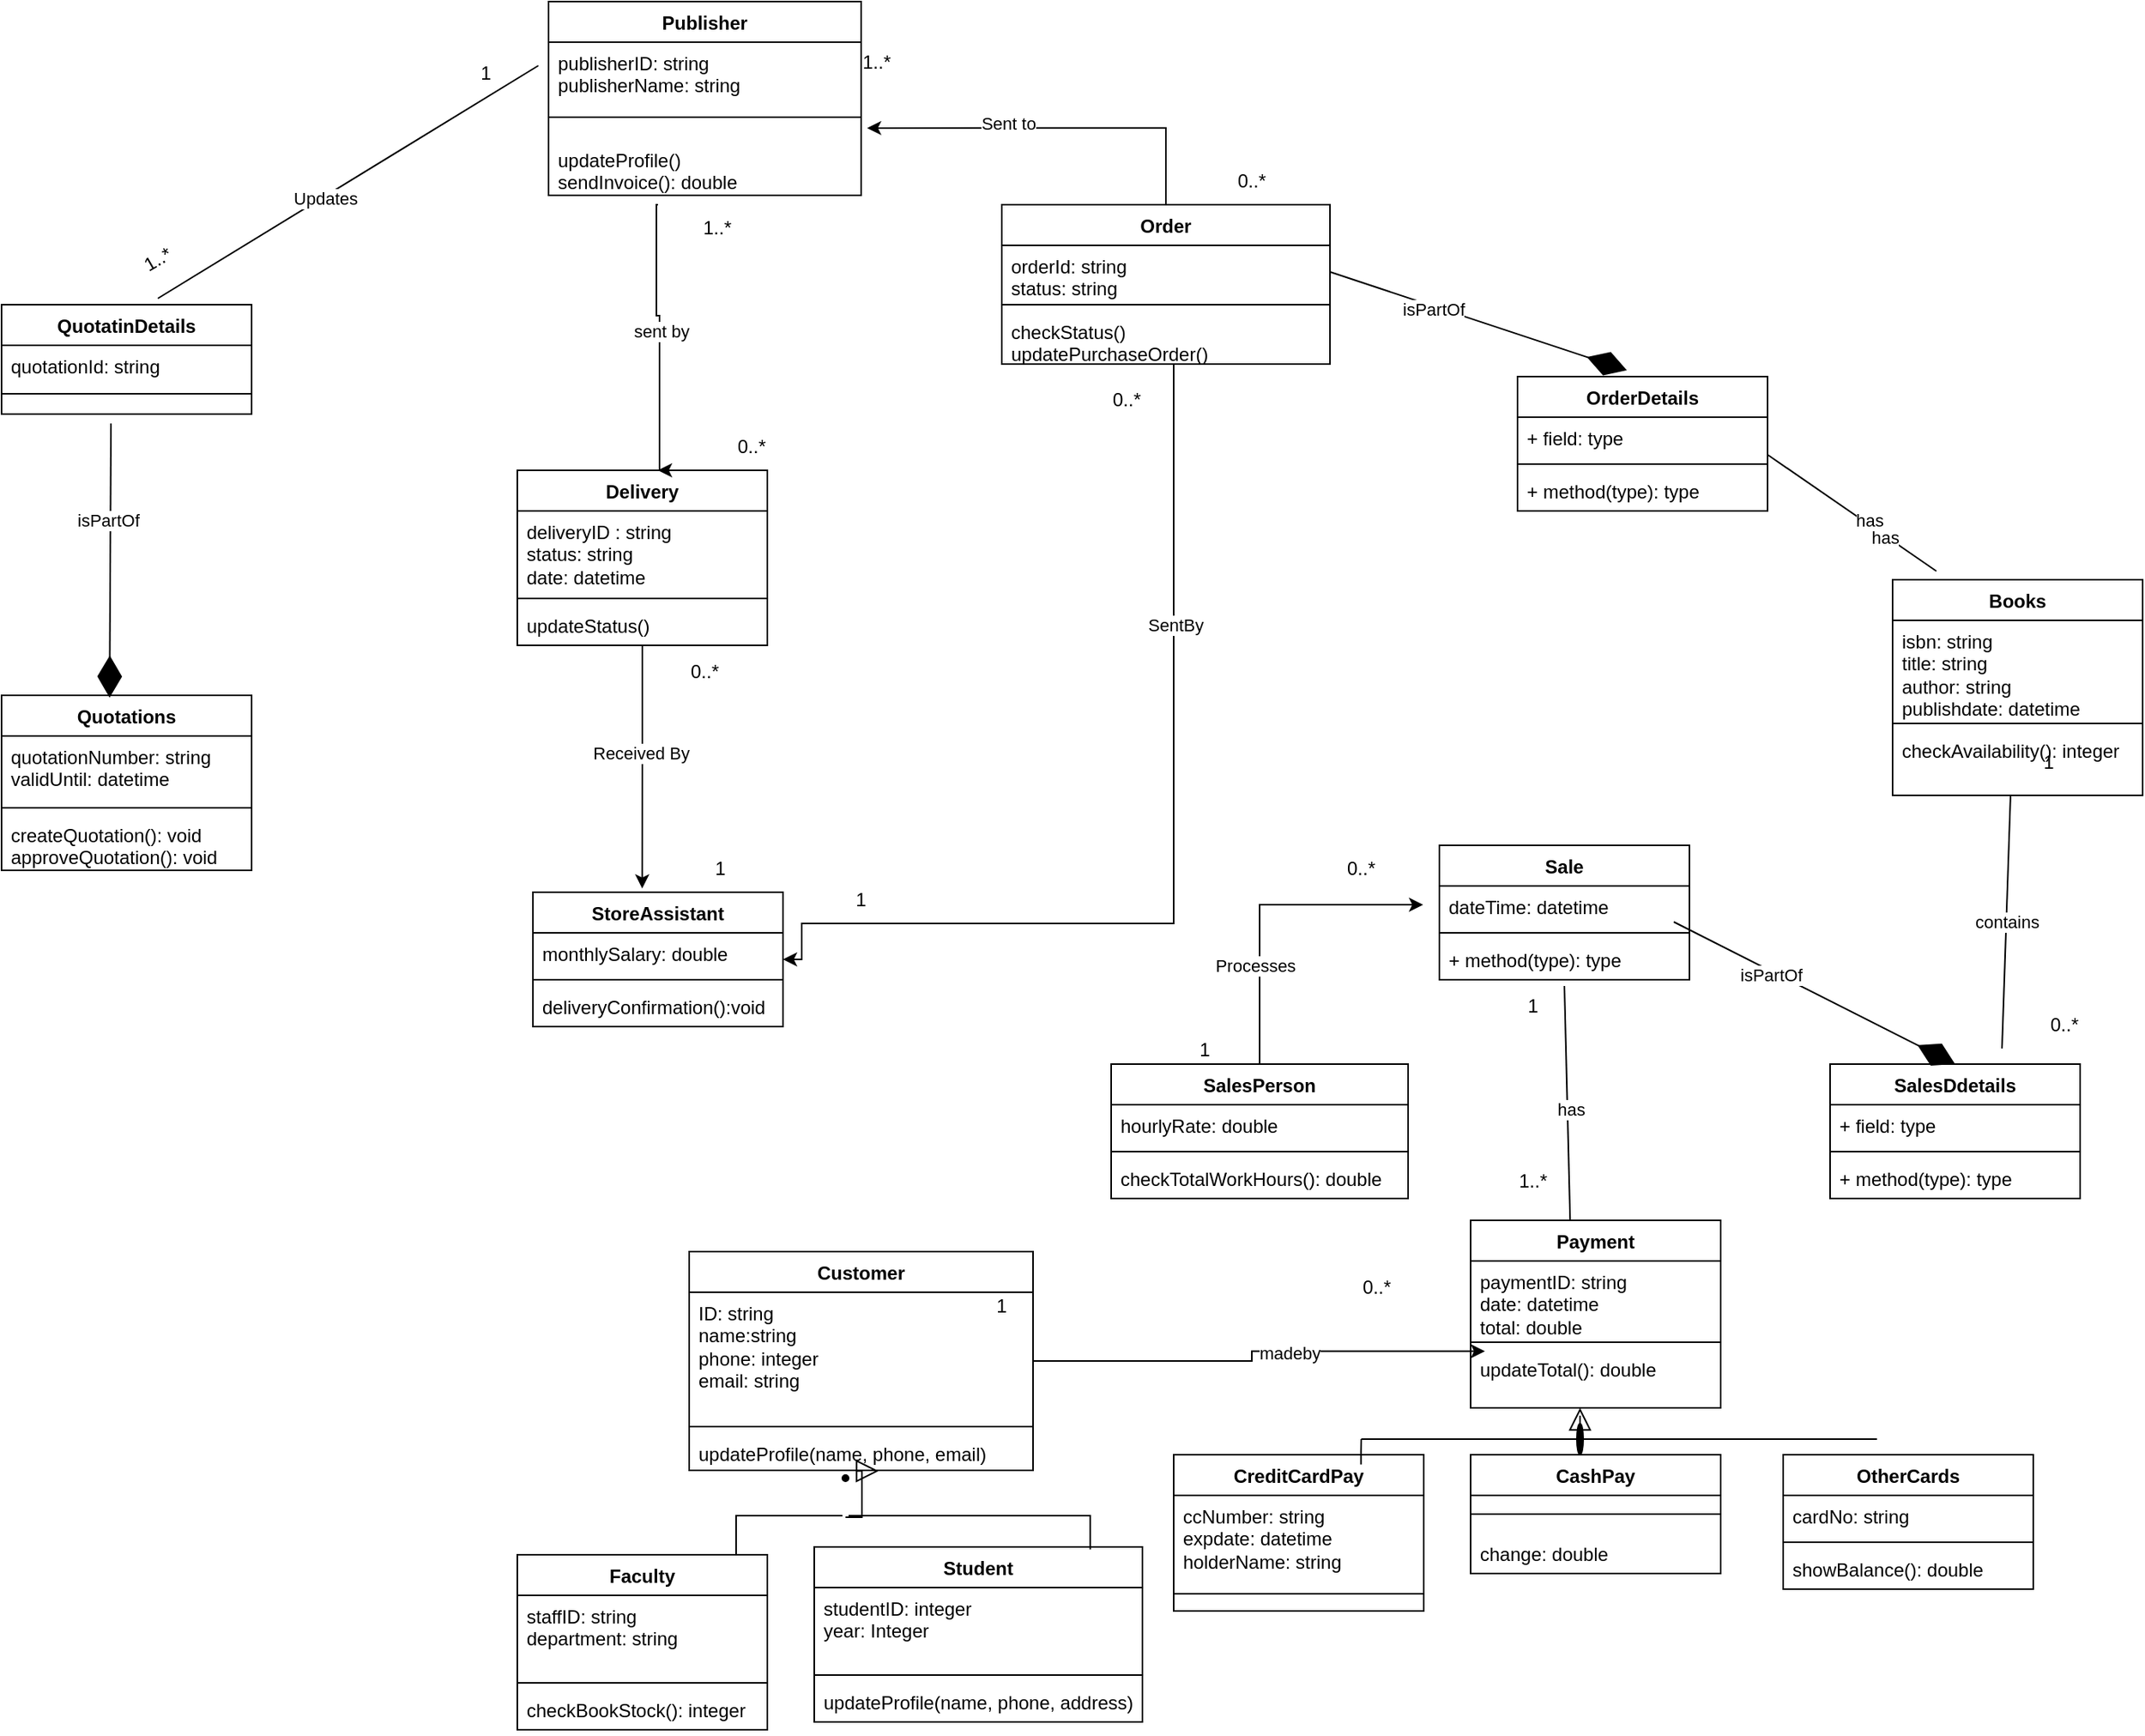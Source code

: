 <mxfile version="26.1.0">
  <diagram name="Page-1" id="bNL3mTlHI8kqXPMtdbiz">
    <mxGraphModel dx="2430" dy="1260" grid="1" gridSize="10" guides="1" tooltips="1" connect="1" arrows="1" fold="1" page="1" pageScale="1" pageWidth="850" pageHeight="1100" math="0" shadow="0">
      <root>
        <mxCell id="0" />
        <mxCell id="1" parent="0" />
        <mxCell id="Qrw_0XB0o4EAsBMQY08m-1" value="Publisher" style="swimlane;fontStyle=1;align=center;verticalAlign=top;childLayout=stackLayout;horizontal=1;startSize=26;horizontalStack=0;resizeParent=1;resizeParentMax=0;resizeLast=0;collapsible=1;marginBottom=0;whiteSpace=wrap;html=1;" parent="1" vertex="1">
          <mxGeometry x="80" y="20" width="200" height="124" as="geometry" />
        </mxCell>
        <mxCell id="Qrw_0XB0o4EAsBMQY08m-2" value="publisherID: string&lt;div&gt;publisherName: string&lt;/div&gt;&lt;div&gt;&lt;br&gt;&lt;/div&gt;" style="text;strokeColor=none;fillColor=none;align=left;verticalAlign=top;spacingLeft=4;spacingRight=4;overflow=hidden;rotatable=0;points=[[0,0.5],[1,0.5]];portConstraint=eastwest;whiteSpace=wrap;html=1;" parent="Qrw_0XB0o4EAsBMQY08m-1" vertex="1">
          <mxGeometry y="26" width="200" height="34" as="geometry" />
        </mxCell>
        <mxCell id="Qrw_0XB0o4EAsBMQY08m-3" value="" style="line;strokeWidth=1;fillColor=none;align=left;verticalAlign=middle;spacingTop=-1;spacingLeft=3;spacingRight=3;rotatable=0;labelPosition=right;points=[];portConstraint=eastwest;strokeColor=inherit;" parent="Qrw_0XB0o4EAsBMQY08m-1" vertex="1">
          <mxGeometry y="60" width="200" height="28" as="geometry" />
        </mxCell>
        <mxCell id="Qrw_0XB0o4EAsBMQY08m-4" value="updateProfile()&lt;div&gt;sendInvoice(): double&lt;/div&gt;" style="text;strokeColor=none;fillColor=none;align=left;verticalAlign=top;spacingLeft=4;spacingRight=4;overflow=hidden;rotatable=0;points=[[0,0.5],[1,0.5]];portConstraint=eastwest;whiteSpace=wrap;html=1;" parent="Qrw_0XB0o4EAsBMQY08m-1" vertex="1">
          <mxGeometry y="88" width="200" height="36" as="geometry" />
        </mxCell>
        <mxCell id="Qrw_0XB0o4EAsBMQY08m-5" value="QuotatinDetails" style="swimlane;fontStyle=1;align=center;verticalAlign=top;childLayout=stackLayout;horizontal=1;startSize=26;horizontalStack=0;resizeParent=1;resizeParentMax=0;resizeLast=0;collapsible=1;marginBottom=0;whiteSpace=wrap;html=1;" parent="1" vertex="1">
          <mxGeometry x="-270" y="214" width="160" height="70" as="geometry" />
        </mxCell>
        <mxCell id="Qrw_0XB0o4EAsBMQY08m-6" value="&lt;div&gt;quotationId: string&lt;/div&gt;" style="text;strokeColor=none;fillColor=none;align=left;verticalAlign=top;spacingLeft=4;spacingRight=4;overflow=hidden;rotatable=0;points=[[0,0.5],[1,0.5]];portConstraint=eastwest;whiteSpace=wrap;html=1;" parent="Qrw_0XB0o4EAsBMQY08m-5" vertex="1">
          <mxGeometry y="26" width="160" height="18" as="geometry" />
        </mxCell>
        <mxCell id="Qrw_0XB0o4EAsBMQY08m-7" value="" style="line;strokeWidth=1;fillColor=none;align=left;verticalAlign=middle;spacingTop=-1;spacingLeft=3;spacingRight=3;rotatable=0;labelPosition=right;points=[];portConstraint=eastwest;strokeColor=inherit;" parent="Qrw_0XB0o4EAsBMQY08m-5" vertex="1">
          <mxGeometry y="44" width="160" height="26" as="geometry" />
        </mxCell>
        <mxCell id="Qrw_0XB0o4EAsBMQY08m-9" value="Quotations" style="swimlane;fontStyle=1;align=center;verticalAlign=top;childLayout=stackLayout;horizontal=1;startSize=26;horizontalStack=0;resizeParent=1;resizeParentMax=0;resizeLast=0;collapsible=1;marginBottom=0;whiteSpace=wrap;html=1;" parent="1" vertex="1">
          <mxGeometry x="-270" y="464" width="160" height="112" as="geometry" />
        </mxCell>
        <mxCell id="Qrw_0XB0o4EAsBMQY08m-10" value="quotationNumber: string&lt;div&gt;validUntil: datetime&lt;/div&gt;" style="text;strokeColor=none;fillColor=none;align=left;verticalAlign=top;spacingLeft=4;spacingRight=4;overflow=hidden;rotatable=0;points=[[0,0.5],[1,0.5]];portConstraint=eastwest;whiteSpace=wrap;html=1;" parent="Qrw_0XB0o4EAsBMQY08m-9" vertex="1">
          <mxGeometry y="26" width="160" height="42" as="geometry" />
        </mxCell>
        <mxCell id="Qrw_0XB0o4EAsBMQY08m-11" value="" style="line;strokeWidth=1;fillColor=none;align=left;verticalAlign=middle;spacingTop=-1;spacingLeft=3;spacingRight=3;rotatable=0;labelPosition=right;points=[];portConstraint=eastwest;strokeColor=inherit;" parent="Qrw_0XB0o4EAsBMQY08m-9" vertex="1">
          <mxGeometry y="68" width="160" height="8" as="geometry" />
        </mxCell>
        <mxCell id="Qrw_0XB0o4EAsBMQY08m-12" value="createQuotation(): void&lt;div&gt;approveQuotation(): void&lt;/div&gt;" style="text;strokeColor=none;fillColor=none;align=left;verticalAlign=top;spacingLeft=4;spacingRight=4;overflow=hidden;rotatable=0;points=[[0,0.5],[1,0.5]];portConstraint=eastwest;whiteSpace=wrap;html=1;" parent="Qrw_0XB0o4EAsBMQY08m-9" vertex="1">
          <mxGeometry y="76" width="160" height="36" as="geometry" />
        </mxCell>
        <mxCell id="Qrw_0XB0o4EAsBMQY08m-13" value="Delivery" style="swimlane;fontStyle=1;align=center;verticalAlign=top;childLayout=stackLayout;horizontal=1;startSize=26;horizontalStack=0;resizeParent=1;resizeParentMax=0;resizeLast=0;collapsible=1;marginBottom=0;whiteSpace=wrap;html=1;" parent="1" vertex="1">
          <mxGeometry x="60" y="320" width="160" height="112" as="geometry" />
        </mxCell>
        <mxCell id="Qrw_0XB0o4EAsBMQY08m-14" value="deliveryID : string&lt;div&gt;status: string&lt;/div&gt;&lt;div&gt;date: datetime&lt;/div&gt;" style="text;strokeColor=none;fillColor=none;align=left;verticalAlign=top;spacingLeft=4;spacingRight=4;overflow=hidden;rotatable=0;points=[[0,0.5],[1,0.5]];portConstraint=eastwest;whiteSpace=wrap;html=1;" parent="Qrw_0XB0o4EAsBMQY08m-13" vertex="1">
          <mxGeometry y="26" width="160" height="52" as="geometry" />
        </mxCell>
        <mxCell id="Qrw_0XB0o4EAsBMQY08m-15" value="" style="line;strokeWidth=1;fillColor=none;align=left;verticalAlign=middle;spacingTop=-1;spacingLeft=3;spacingRight=3;rotatable=0;labelPosition=right;points=[];portConstraint=eastwest;strokeColor=inherit;" parent="Qrw_0XB0o4EAsBMQY08m-13" vertex="1">
          <mxGeometry y="78" width="160" height="8" as="geometry" />
        </mxCell>
        <mxCell id="Qrw_0XB0o4EAsBMQY08m-16" value="updateStatus()" style="text;strokeColor=none;fillColor=none;align=left;verticalAlign=top;spacingLeft=4;spacingRight=4;overflow=hidden;rotatable=0;points=[[0,0.5],[1,0.5]];portConstraint=eastwest;whiteSpace=wrap;html=1;" parent="Qrw_0XB0o4EAsBMQY08m-13" vertex="1">
          <mxGeometry y="86" width="160" height="26" as="geometry" />
        </mxCell>
        <mxCell id="Qrw_0XB0o4EAsBMQY08m-71" style="edgeStyle=orthogonalEdgeStyle;rounded=0;orthogonalLoop=1;jettySize=auto;html=1;" parent="1" source="Qrw_0XB0o4EAsBMQY08m-17" target="Qrw_0XB0o4EAsBMQY08m-63" edge="1">
          <mxGeometry relative="1" as="geometry">
            <mxPoint x="480" y="730" as="targetPoint" />
            <Array as="points">
              <mxPoint x="480" y="610" />
              <mxPoint x="242" y="610" />
              <mxPoint x="242" y="633" />
            </Array>
          </mxGeometry>
        </mxCell>
        <mxCell id="Qrw_0XB0o4EAsBMQY08m-73" value="SentBy" style="edgeLabel;html=1;align=center;verticalAlign=middle;resizable=0;points=[];" parent="Qrw_0XB0o4EAsBMQY08m-71" vertex="1" connectable="0">
          <mxGeometry x="-0.47" y="1" relative="1" as="geometry">
            <mxPoint as="offset" />
          </mxGeometry>
        </mxCell>
        <mxCell id="Qrw_0XB0o4EAsBMQY08m-17" value="Order" style="swimlane;fontStyle=1;align=center;verticalAlign=top;childLayout=stackLayout;horizontal=1;startSize=26;horizontalStack=0;resizeParent=1;resizeParentMax=0;resizeLast=0;collapsible=1;marginBottom=0;whiteSpace=wrap;html=1;" parent="1" vertex="1">
          <mxGeometry x="370" y="150" width="210" height="102" as="geometry" />
        </mxCell>
        <mxCell id="Qrw_0XB0o4EAsBMQY08m-18" value="orderId: string&lt;div&gt;status: string&lt;/div&gt;" style="text;strokeColor=none;fillColor=none;align=left;verticalAlign=top;spacingLeft=4;spacingRight=4;overflow=hidden;rotatable=0;points=[[0,0.5],[1,0.5]];portConstraint=eastwest;whiteSpace=wrap;html=1;" parent="Qrw_0XB0o4EAsBMQY08m-17" vertex="1">
          <mxGeometry y="26" width="210" height="34" as="geometry" />
        </mxCell>
        <mxCell id="Qrw_0XB0o4EAsBMQY08m-19" value="" style="line;strokeWidth=1;fillColor=none;align=left;verticalAlign=middle;spacingTop=-1;spacingLeft=3;spacingRight=3;rotatable=0;labelPosition=right;points=[];portConstraint=eastwest;strokeColor=inherit;" parent="Qrw_0XB0o4EAsBMQY08m-17" vertex="1">
          <mxGeometry y="60" width="210" height="8" as="geometry" />
        </mxCell>
        <mxCell id="Qrw_0XB0o4EAsBMQY08m-20" value="checkStatus()&lt;div&gt;updatePurchaseOrder()&lt;/div&gt;" style="text;strokeColor=none;fillColor=none;align=left;verticalAlign=top;spacingLeft=4;spacingRight=4;overflow=hidden;rotatable=0;points=[[0,0.5],[1,0.5]];portConstraint=eastwest;whiteSpace=wrap;html=1;" parent="Qrw_0XB0o4EAsBMQY08m-17" vertex="1">
          <mxGeometry y="68" width="210" height="34" as="geometry" />
        </mxCell>
        <mxCell id="Qrw_0XB0o4EAsBMQY08m-25" value="OrderDetails" style="swimlane;fontStyle=1;align=center;verticalAlign=top;childLayout=stackLayout;horizontal=1;startSize=26;horizontalStack=0;resizeParent=1;resizeParentMax=0;resizeLast=0;collapsible=1;marginBottom=0;whiteSpace=wrap;html=1;" parent="1" vertex="1">
          <mxGeometry x="700" y="260" width="160" height="86" as="geometry" />
        </mxCell>
        <mxCell id="Qrw_0XB0o4EAsBMQY08m-26" value="+ field: type" style="text;strokeColor=none;fillColor=none;align=left;verticalAlign=top;spacingLeft=4;spacingRight=4;overflow=hidden;rotatable=0;points=[[0,0.5],[1,0.5]];portConstraint=eastwest;whiteSpace=wrap;html=1;" parent="Qrw_0XB0o4EAsBMQY08m-25" vertex="1">
          <mxGeometry y="26" width="160" height="26" as="geometry" />
        </mxCell>
        <mxCell id="Qrw_0XB0o4EAsBMQY08m-27" value="" style="line;strokeWidth=1;fillColor=none;align=left;verticalAlign=middle;spacingTop=-1;spacingLeft=3;spacingRight=3;rotatable=0;labelPosition=right;points=[];portConstraint=eastwest;strokeColor=inherit;" parent="Qrw_0XB0o4EAsBMQY08m-25" vertex="1">
          <mxGeometry y="52" width="160" height="8" as="geometry" />
        </mxCell>
        <mxCell id="Qrw_0XB0o4EAsBMQY08m-28" value="+ method(type): type" style="text;strokeColor=none;fillColor=none;align=left;verticalAlign=top;spacingLeft=4;spacingRight=4;overflow=hidden;rotatable=0;points=[[0,0.5],[1,0.5]];portConstraint=eastwest;whiteSpace=wrap;html=1;" parent="Qrw_0XB0o4EAsBMQY08m-25" vertex="1">
          <mxGeometry y="60" width="160" height="26" as="geometry" />
        </mxCell>
        <mxCell id="Qrw_0XB0o4EAsBMQY08m-31" value="1..*" style="text;html=1;align=center;verticalAlign=middle;whiteSpace=wrap;rounded=0;rotation=-30;" parent="1" vertex="1">
          <mxGeometry x="-200" y="170" width="60" height="30" as="geometry" />
        </mxCell>
        <mxCell id="Qrw_0XB0o4EAsBMQY08m-37" value="" style="endArrow=none;html=1;rounded=0;entryX=1;entryY=1;entryDx=0;entryDy=0;" parent="1" edge="1">
          <mxGeometry width="50" height="50" relative="1" as="geometry">
            <mxPoint x="-170" y="210" as="sourcePoint" />
            <mxPoint x="73.481" y="60.99" as="targetPoint" />
          </mxGeometry>
        </mxCell>
        <mxCell id="Qrw_0XB0o4EAsBMQY08m-38" value="Updates" style="edgeLabel;html=1;align=center;verticalAlign=middle;resizable=0;points=[];" parent="Qrw_0XB0o4EAsBMQY08m-37" vertex="1" connectable="0">
          <mxGeometry x="-0.134" y="-2" relative="1" as="geometry">
            <mxPoint y="-1" as="offset" />
          </mxGeometry>
        </mxCell>
        <mxCell id="Qrw_0XB0o4EAsBMQY08m-42" value="1" style="text;html=1;align=center;verticalAlign=middle;whiteSpace=wrap;rounded=0;" parent="1" vertex="1">
          <mxGeometry x="10" y="51" width="60" height="30" as="geometry" />
        </mxCell>
        <mxCell id="Qrw_0XB0o4EAsBMQY08m-43" value="" style="endArrow=diamondThin;endFill=1;endSize=24;html=1;rounded=0;entryX=0.432;entryY=0.013;entryDx=0;entryDy=0;entryPerimeter=0;" parent="1" target="Qrw_0XB0o4EAsBMQY08m-9" edge="1">
          <mxGeometry width="160" relative="1" as="geometry">
            <mxPoint x="-200" y="290" as="sourcePoint" />
            <mxPoint x="-40" y="290" as="targetPoint" />
          </mxGeometry>
        </mxCell>
        <mxCell id="Qrw_0XB0o4EAsBMQY08m-44" value="isPartOf" style="edgeLabel;html=1;align=center;verticalAlign=middle;resizable=0;points=[];" parent="Qrw_0XB0o4EAsBMQY08m-43" vertex="1" connectable="0">
          <mxGeometry x="-0.3" y="-2" relative="1" as="geometry">
            <mxPoint as="offset" />
          </mxGeometry>
        </mxCell>
        <mxCell id="Qrw_0XB0o4EAsBMQY08m-49" style="edgeStyle=orthogonalEdgeStyle;rounded=0;orthogonalLoop=1;jettySize=auto;html=1;entryX=1.019;entryY=-0.196;entryDx=0;entryDy=0;entryPerimeter=0;" parent="1" source="Qrw_0XB0o4EAsBMQY08m-17" target="Qrw_0XB0o4EAsBMQY08m-4" edge="1">
          <mxGeometry relative="1" as="geometry" />
        </mxCell>
        <mxCell id="Qrw_0XB0o4EAsBMQY08m-50" value="Sent to" style="edgeLabel;html=1;align=center;verticalAlign=middle;resizable=0;points=[];" parent="Qrw_0XB0o4EAsBMQY08m-49" vertex="1" connectable="0">
          <mxGeometry x="0.252" y="-3" relative="1" as="geometry">
            <mxPoint as="offset" />
          </mxGeometry>
        </mxCell>
        <mxCell id="Qrw_0XB0o4EAsBMQY08m-51" value="1..*" style="text;html=1;align=center;verticalAlign=middle;whiteSpace=wrap;rounded=0;" parent="1" vertex="1">
          <mxGeometry x="260" y="44" width="60" height="30" as="geometry" />
        </mxCell>
        <mxCell id="Qrw_0XB0o4EAsBMQY08m-55" value="0..*" style="text;html=1;align=center;verticalAlign=middle;whiteSpace=wrap;rounded=0;" parent="1" vertex="1">
          <mxGeometry x="500" y="120" width="60" height="30" as="geometry" />
        </mxCell>
        <mxCell id="Qrw_0XB0o4EAsBMQY08m-56" style="edgeStyle=orthogonalEdgeStyle;rounded=0;orthogonalLoop=1;jettySize=auto;html=1;entryX=0.631;entryY=-0.003;entryDx=0;entryDy=0;entryPerimeter=0;" parent="1" edge="1">
          <mxGeometry relative="1" as="geometry">
            <mxPoint x="150" y="150" as="sourcePoint" />
            <mxPoint x="150.0" y="320.002" as="targetPoint" />
            <Array as="points">
              <mxPoint x="149" y="150" />
              <mxPoint x="149" y="221" />
              <mxPoint x="151" y="221" />
              <mxPoint x="151" y="320" />
            </Array>
          </mxGeometry>
        </mxCell>
        <mxCell id="Qrw_0XB0o4EAsBMQY08m-57" value="sent by" style="edgeLabel;html=1;align=center;verticalAlign=middle;resizable=0;points=[];" parent="Qrw_0XB0o4EAsBMQY08m-56" vertex="1" connectable="0">
          <mxGeometry x="-0.044" y="1" relative="1" as="geometry">
            <mxPoint y="1" as="offset" />
          </mxGeometry>
        </mxCell>
        <mxCell id="Qrw_0XB0o4EAsBMQY08m-61" value="0..*" style="text;html=1;align=center;verticalAlign=middle;whiteSpace=wrap;rounded=0;" parent="1" vertex="1">
          <mxGeometry x="180" y="290" width="60" height="30" as="geometry" />
        </mxCell>
        <mxCell id="Qrw_0XB0o4EAsBMQY08m-62" value="1..*" style="text;html=1;align=center;verticalAlign=middle;whiteSpace=wrap;rounded=0;" parent="1" vertex="1">
          <mxGeometry x="158" y="150" width="60" height="30" as="geometry" />
        </mxCell>
        <mxCell id="Qrw_0XB0o4EAsBMQY08m-63" value="StoreAssistant" style="swimlane;fontStyle=1;align=center;verticalAlign=top;childLayout=stackLayout;horizontal=1;startSize=26;horizontalStack=0;resizeParent=1;resizeParentMax=0;resizeLast=0;collapsible=1;marginBottom=0;whiteSpace=wrap;html=1;" parent="1" vertex="1">
          <mxGeometry x="70" y="590" width="160" height="86" as="geometry" />
        </mxCell>
        <mxCell id="Qrw_0XB0o4EAsBMQY08m-64" value="monthlySalary: double" style="text;strokeColor=none;fillColor=none;align=left;verticalAlign=top;spacingLeft=4;spacingRight=4;overflow=hidden;rotatable=0;points=[[0,0.5],[1,0.5]];portConstraint=eastwest;whiteSpace=wrap;html=1;" parent="Qrw_0XB0o4EAsBMQY08m-63" vertex="1">
          <mxGeometry y="26" width="160" height="26" as="geometry" />
        </mxCell>
        <mxCell id="Qrw_0XB0o4EAsBMQY08m-65" value="" style="line;strokeWidth=1;fillColor=none;align=left;verticalAlign=middle;spacingTop=-1;spacingLeft=3;spacingRight=3;rotatable=0;labelPosition=right;points=[];portConstraint=eastwest;strokeColor=inherit;" parent="Qrw_0XB0o4EAsBMQY08m-63" vertex="1">
          <mxGeometry y="52" width="160" height="8" as="geometry" />
        </mxCell>
        <mxCell id="Qrw_0XB0o4EAsBMQY08m-66" value="deliveryConfirmation():void" style="text;strokeColor=none;fillColor=none;align=left;verticalAlign=top;spacingLeft=4;spacingRight=4;overflow=hidden;rotatable=0;points=[[0,0.5],[1,0.5]];portConstraint=eastwest;whiteSpace=wrap;html=1;" parent="Qrw_0XB0o4EAsBMQY08m-63" vertex="1">
          <mxGeometry y="60" width="160" height="26" as="geometry" />
        </mxCell>
        <mxCell id="Qrw_0XB0o4EAsBMQY08m-67" style="edgeStyle=orthogonalEdgeStyle;rounded=0;orthogonalLoop=1;jettySize=auto;html=1;entryX=0.437;entryY=-0.028;entryDx=0;entryDy=0;entryPerimeter=0;" parent="1" source="Qrw_0XB0o4EAsBMQY08m-13" target="Qrw_0XB0o4EAsBMQY08m-63" edge="1">
          <mxGeometry relative="1" as="geometry" />
        </mxCell>
        <mxCell id="Qrw_0XB0o4EAsBMQY08m-68" value="Received By" style="edgeLabel;html=1;align=center;verticalAlign=middle;resizable=0;points=[];" parent="Qrw_0XB0o4EAsBMQY08m-67" vertex="1" connectable="0">
          <mxGeometry x="-0.13" y="-1" relative="1" as="geometry">
            <mxPoint y="1" as="offset" />
          </mxGeometry>
        </mxCell>
        <mxCell id="Qrw_0XB0o4EAsBMQY08m-69" value="1" style="text;html=1;align=center;verticalAlign=middle;whiteSpace=wrap;rounded=0;" parent="1" vertex="1">
          <mxGeometry x="160" y="560" width="60" height="30" as="geometry" />
        </mxCell>
        <mxCell id="Qrw_0XB0o4EAsBMQY08m-70" value="0..*" style="text;html=1;align=center;verticalAlign=middle;whiteSpace=wrap;rounded=0;" parent="1" vertex="1">
          <mxGeometry x="150" y="434" width="60" height="30" as="geometry" />
        </mxCell>
        <mxCell id="Qrw_0XB0o4EAsBMQY08m-74" value="1" style="text;html=1;align=center;verticalAlign=middle;whiteSpace=wrap;rounded=0;" parent="1" vertex="1">
          <mxGeometry x="250" y="580" width="60" height="30" as="geometry" />
        </mxCell>
        <mxCell id="Qrw_0XB0o4EAsBMQY08m-75" value="0..*" style="text;html=1;align=center;verticalAlign=middle;whiteSpace=wrap;rounded=0;" parent="1" vertex="1">
          <mxGeometry x="420" y="260" width="60" height="30" as="geometry" />
        </mxCell>
        <mxCell id="Qrw_0XB0o4EAsBMQY08m-77" value="" style="endArrow=diamondThin;endFill=1;endSize=24;html=1;rounded=0;entryX=0.432;entryY=0.013;entryDx=0;entryDy=0;entryPerimeter=0;exitX=1;exitY=0.5;exitDx=0;exitDy=0;" parent="1" source="Qrw_0XB0o4EAsBMQY08m-18" edge="1">
          <mxGeometry width="160" relative="1" as="geometry">
            <mxPoint x="771" y="81" as="sourcePoint" />
            <mxPoint x="770" y="256" as="targetPoint" />
          </mxGeometry>
        </mxCell>
        <mxCell id="Qrw_0XB0o4EAsBMQY08m-78" value="isPartOf" style="edgeLabel;html=1;align=center;verticalAlign=middle;resizable=0;points=[];" parent="Qrw_0XB0o4EAsBMQY08m-77" vertex="1" connectable="0">
          <mxGeometry x="-0.3" y="-2" relative="1" as="geometry">
            <mxPoint as="offset" />
          </mxGeometry>
        </mxCell>
        <mxCell id="Qrw_0XB0o4EAsBMQY08m-79" value="SalesPerson" style="swimlane;fontStyle=1;align=center;verticalAlign=top;childLayout=stackLayout;horizontal=1;startSize=26;horizontalStack=0;resizeParent=1;resizeParentMax=0;resizeLast=0;collapsible=1;marginBottom=0;whiteSpace=wrap;html=1;" parent="1" vertex="1">
          <mxGeometry x="440" y="700" width="190" height="86" as="geometry" />
        </mxCell>
        <mxCell id="Qrw_0XB0o4EAsBMQY08m-80" value="hourlyRate: double" style="text;strokeColor=none;fillColor=none;align=left;verticalAlign=top;spacingLeft=4;spacingRight=4;overflow=hidden;rotatable=0;points=[[0,0.5],[1,0.5]];portConstraint=eastwest;whiteSpace=wrap;html=1;" parent="Qrw_0XB0o4EAsBMQY08m-79" vertex="1">
          <mxGeometry y="26" width="190" height="26" as="geometry" />
        </mxCell>
        <mxCell id="Qrw_0XB0o4EAsBMQY08m-81" value="" style="line;strokeWidth=1;fillColor=none;align=left;verticalAlign=middle;spacingTop=-1;spacingLeft=3;spacingRight=3;rotatable=0;labelPosition=right;points=[];portConstraint=eastwest;strokeColor=inherit;" parent="Qrw_0XB0o4EAsBMQY08m-79" vertex="1">
          <mxGeometry y="52" width="190" height="8" as="geometry" />
        </mxCell>
        <mxCell id="Qrw_0XB0o4EAsBMQY08m-82" value="checkTotalWorkHours(): double" style="text;strokeColor=none;fillColor=none;align=left;verticalAlign=top;spacingLeft=4;spacingRight=4;overflow=hidden;rotatable=0;points=[[0,0.5],[1,0.5]];portConstraint=eastwest;whiteSpace=wrap;html=1;" parent="Qrw_0XB0o4EAsBMQY08m-79" vertex="1">
          <mxGeometry y="60" width="190" height="26" as="geometry" />
        </mxCell>
        <mxCell id="Qrw_0XB0o4EAsBMQY08m-83" value="Sale" style="swimlane;fontStyle=1;align=center;verticalAlign=top;childLayout=stackLayout;horizontal=1;startSize=26;horizontalStack=0;resizeParent=1;resizeParentMax=0;resizeLast=0;collapsible=1;marginBottom=0;whiteSpace=wrap;html=1;" parent="1" vertex="1">
          <mxGeometry x="650" y="560" width="160" height="86" as="geometry" />
        </mxCell>
        <mxCell id="Qrw_0XB0o4EAsBMQY08m-84" value="dateTime: datetime" style="text;strokeColor=none;fillColor=none;align=left;verticalAlign=top;spacingLeft=4;spacingRight=4;overflow=hidden;rotatable=0;points=[[0,0.5],[1,0.5]];portConstraint=eastwest;whiteSpace=wrap;html=1;" parent="Qrw_0XB0o4EAsBMQY08m-83" vertex="1">
          <mxGeometry y="26" width="160" height="26" as="geometry" />
        </mxCell>
        <mxCell id="Qrw_0XB0o4EAsBMQY08m-114" value="" style="endArrow=none;html=1;rounded=0;entryX=0.398;entryY=0.003;entryDx=0;entryDy=0;entryPerimeter=0;" parent="Qrw_0XB0o4EAsBMQY08m-83" target="Qrw_0XB0o4EAsBMQY08m-110" edge="1">
          <mxGeometry width="50" height="50" relative="1" as="geometry">
            <mxPoint x="80" y="90" as="sourcePoint" />
            <mxPoint x="130" y="40" as="targetPoint" />
          </mxGeometry>
        </mxCell>
        <mxCell id="Qrw_0XB0o4EAsBMQY08m-115" value="has" style="edgeLabel;html=1;align=center;verticalAlign=middle;resizable=0;points=[];" parent="Qrw_0XB0o4EAsBMQY08m-114" vertex="1" connectable="0">
          <mxGeometry x="0.049" y="2" relative="1" as="geometry">
            <mxPoint as="offset" />
          </mxGeometry>
        </mxCell>
        <mxCell id="Qrw_0XB0o4EAsBMQY08m-85" value="" style="line;strokeWidth=1;fillColor=none;align=left;verticalAlign=middle;spacingTop=-1;spacingLeft=3;spacingRight=3;rotatable=0;labelPosition=right;points=[];portConstraint=eastwest;strokeColor=inherit;" parent="Qrw_0XB0o4EAsBMQY08m-83" vertex="1">
          <mxGeometry y="52" width="160" height="8" as="geometry" />
        </mxCell>
        <mxCell id="Qrw_0XB0o4EAsBMQY08m-86" value="+ method(type): type" style="text;strokeColor=none;fillColor=none;align=left;verticalAlign=top;spacingLeft=4;spacingRight=4;overflow=hidden;rotatable=0;points=[[0,0.5],[1,0.5]];portConstraint=eastwest;whiteSpace=wrap;html=1;" parent="Qrw_0XB0o4EAsBMQY08m-83" vertex="1">
          <mxGeometry y="60" width="160" height="26" as="geometry" />
        </mxCell>
        <mxCell id="Qrw_0XB0o4EAsBMQY08m-87" style="edgeStyle=orthogonalEdgeStyle;rounded=0;orthogonalLoop=1;jettySize=auto;html=1;entryX=-0.065;entryY=0.463;entryDx=0;entryDy=0;entryPerimeter=0;" parent="1" source="Qrw_0XB0o4EAsBMQY08m-79" target="Qrw_0XB0o4EAsBMQY08m-84" edge="1">
          <mxGeometry relative="1" as="geometry" />
        </mxCell>
        <mxCell id="Qrw_0XB0o4EAsBMQY08m-88" value="Processes" style="edgeLabel;html=1;align=center;verticalAlign=middle;resizable=0;points=[];" parent="Qrw_0XB0o4EAsBMQY08m-87" vertex="1" connectable="0">
          <mxGeometry x="-0.384" y="3" relative="1" as="geometry">
            <mxPoint as="offset" />
          </mxGeometry>
        </mxCell>
        <mxCell id="Qrw_0XB0o4EAsBMQY08m-89" value="0..*" style="text;html=1;align=center;verticalAlign=middle;whiteSpace=wrap;rounded=0;" parent="1" vertex="1">
          <mxGeometry x="570" y="560" width="60" height="30" as="geometry" />
        </mxCell>
        <mxCell id="Qrw_0XB0o4EAsBMQY08m-90" value="1" style="text;html=1;align=center;verticalAlign=middle;whiteSpace=wrap;rounded=0;" parent="1" vertex="1">
          <mxGeometry x="470" y="676" width="60" height="30" as="geometry" />
        </mxCell>
        <mxCell id="Qrw_0XB0o4EAsBMQY08m-91" value="Books" style="swimlane;fontStyle=1;align=center;verticalAlign=top;childLayout=stackLayout;horizontal=1;startSize=26;horizontalStack=0;resizeParent=1;resizeParentMax=0;resizeLast=0;collapsible=1;marginBottom=0;whiteSpace=wrap;html=1;" parent="1" vertex="1">
          <mxGeometry x="940" y="390" width="160" height="138" as="geometry" />
        </mxCell>
        <mxCell id="Qrw_0XB0o4EAsBMQY08m-92" value="isbn: string&lt;div&gt;title: string&lt;/div&gt;&lt;div&gt;author: string&lt;/div&gt;&lt;div&gt;publishdate: datetime&lt;/div&gt;" style="text;strokeColor=none;fillColor=none;align=left;verticalAlign=top;spacingLeft=4;spacingRight=4;overflow=hidden;rotatable=0;points=[[0,0.5],[1,0.5]];portConstraint=eastwest;whiteSpace=wrap;html=1;" parent="Qrw_0XB0o4EAsBMQY08m-91" vertex="1">
          <mxGeometry y="26" width="160" height="62" as="geometry" />
        </mxCell>
        <mxCell id="Qrw_0XB0o4EAsBMQY08m-93" value="" style="line;strokeWidth=1;fillColor=none;align=left;verticalAlign=middle;spacingTop=-1;spacingLeft=3;spacingRight=3;rotatable=0;labelPosition=right;points=[];portConstraint=eastwest;strokeColor=inherit;" parent="Qrw_0XB0o4EAsBMQY08m-91" vertex="1">
          <mxGeometry y="88" width="160" height="8" as="geometry" />
        </mxCell>
        <mxCell id="Qrw_0XB0o4EAsBMQY08m-94" value="checkAvailability(): integer" style="text;strokeColor=none;fillColor=none;align=left;verticalAlign=top;spacingLeft=4;spacingRight=4;overflow=hidden;rotatable=0;points=[[0,0.5],[1,0.5]];portConstraint=eastwest;whiteSpace=wrap;html=1;" parent="Qrw_0XB0o4EAsBMQY08m-91" vertex="1">
          <mxGeometry y="96" width="160" height="42" as="geometry" />
        </mxCell>
        <mxCell id="Qrw_0XB0o4EAsBMQY08m-95" value="" style="endArrow=none;html=1;rounded=0;entryX=0.175;entryY=-0.04;entryDx=0;entryDy=0;entryPerimeter=0;" parent="1" target="Qrw_0XB0o4EAsBMQY08m-91" edge="1">
          <mxGeometry width="50" height="50" relative="1" as="geometry">
            <mxPoint x="860" y="310" as="sourcePoint" />
            <mxPoint x="910" y="260" as="targetPoint" />
          </mxGeometry>
        </mxCell>
        <mxCell id="Qrw_0XB0o4EAsBMQY08m-96" value="has" style="edgeLabel;html=1;align=center;verticalAlign=middle;resizable=0;points=[];" parent="Qrw_0XB0o4EAsBMQY08m-95" vertex="1" connectable="0">
          <mxGeometry x="0.17" y="2" relative="1" as="geometry">
            <mxPoint x="1" as="offset" />
          </mxGeometry>
        </mxCell>
        <mxCell id="Qrw_0XB0o4EAsBMQY08m-98" value="SalesDdetails" style="swimlane;fontStyle=1;align=center;verticalAlign=top;childLayout=stackLayout;horizontal=1;startSize=26;horizontalStack=0;resizeParent=1;resizeParentMax=0;resizeLast=0;collapsible=1;marginBottom=0;whiteSpace=wrap;html=1;" parent="1" vertex="1">
          <mxGeometry x="900" y="700" width="160" height="86" as="geometry" />
        </mxCell>
        <mxCell id="Qrw_0XB0o4EAsBMQY08m-99" value="+ field: type" style="text;strokeColor=none;fillColor=none;align=left;verticalAlign=top;spacingLeft=4;spacingRight=4;overflow=hidden;rotatable=0;points=[[0,0.5],[1,0.5]];portConstraint=eastwest;whiteSpace=wrap;html=1;" parent="Qrw_0XB0o4EAsBMQY08m-98" vertex="1">
          <mxGeometry y="26" width="160" height="26" as="geometry" />
        </mxCell>
        <mxCell id="Qrw_0XB0o4EAsBMQY08m-100" value="" style="line;strokeWidth=1;fillColor=none;align=left;verticalAlign=middle;spacingTop=-1;spacingLeft=3;spacingRight=3;rotatable=0;labelPosition=right;points=[];portConstraint=eastwest;strokeColor=inherit;" parent="Qrw_0XB0o4EAsBMQY08m-98" vertex="1">
          <mxGeometry y="52" width="160" height="8" as="geometry" />
        </mxCell>
        <mxCell id="Qrw_0XB0o4EAsBMQY08m-101" value="+ method(type): type" style="text;strokeColor=none;fillColor=none;align=left;verticalAlign=top;spacingLeft=4;spacingRight=4;overflow=hidden;rotatable=0;points=[[0,0.5],[1,0.5]];portConstraint=eastwest;whiteSpace=wrap;html=1;" parent="Qrw_0XB0o4EAsBMQY08m-98" vertex="1">
          <mxGeometry y="60" width="160" height="26" as="geometry" />
        </mxCell>
        <mxCell id="Qrw_0XB0o4EAsBMQY08m-102" value="" style="endArrow=diamondThin;endFill=1;endSize=24;html=1;rounded=0;entryX=0.5;entryY=0;entryDx=0;entryDy=0;exitX=1;exitY=0.5;exitDx=0;exitDy=0;" parent="1" target="Qrw_0XB0o4EAsBMQY08m-98" edge="1">
          <mxGeometry width="160" relative="1" as="geometry">
            <mxPoint x="800" y="609" as="sourcePoint" />
            <mxPoint x="1010" y="676" as="targetPoint" />
          </mxGeometry>
        </mxCell>
        <mxCell id="Qrw_0XB0o4EAsBMQY08m-103" value="isPartOf" style="edgeLabel;html=1;align=center;verticalAlign=middle;resizable=0;points=[];" parent="Qrw_0XB0o4EAsBMQY08m-102" vertex="1" connectable="0">
          <mxGeometry x="-0.3" y="-2" relative="1" as="geometry">
            <mxPoint as="offset" />
          </mxGeometry>
        </mxCell>
        <mxCell id="Qrw_0XB0o4EAsBMQY08m-104" value="has" style="edgeLabel;html=1;align=center;verticalAlign=middle;resizable=0;points=[];" parent="1" vertex="1" connectable="0">
          <mxGeometry x="934.702" y="362.706" as="geometry" />
        </mxCell>
        <mxCell id="Qrw_0XB0o4EAsBMQY08m-105" value="contains" style="endArrow=none;html=1;rounded=0;exitX=0.091;exitY=1.203;exitDx=0;exitDy=0;exitPerimeter=0;" parent="1" edge="1" source="Qrw_0XB0o4EAsBMQY08m-107">
          <mxGeometry width="50" height="50" relative="1" as="geometry">
            <mxPoint x="1000" y="476" as="sourcePoint" />
            <mxPoint x="1010" y="690" as="targetPoint" />
          </mxGeometry>
        </mxCell>
        <mxCell id="Qrw_0XB0o4EAsBMQY08m-107" value="1" style="text;html=1;align=center;verticalAlign=middle;whiteSpace=wrap;rounded=0;" parent="1" vertex="1">
          <mxGeometry x="1010" y="492" width="60" height="30" as="geometry" />
        </mxCell>
        <mxCell id="Qrw_0XB0o4EAsBMQY08m-108" value="0..*" style="text;html=1;align=center;verticalAlign=middle;whiteSpace=wrap;rounded=0;" parent="1" vertex="1">
          <mxGeometry x="1020" y="660" width="60" height="30" as="geometry" />
        </mxCell>
        <mxCell id="Qrw_0XB0o4EAsBMQY08m-110" value="Payment" style="swimlane;fontStyle=1;align=center;verticalAlign=top;childLayout=stackLayout;horizontal=1;startSize=26;horizontalStack=0;resizeParent=1;resizeParentMax=0;resizeLast=0;collapsible=1;marginBottom=0;whiteSpace=wrap;html=1;" parent="1" vertex="1">
          <mxGeometry x="670" y="800" width="160" height="120" as="geometry" />
        </mxCell>
        <mxCell id="Qrw_0XB0o4EAsBMQY08m-111" value="paymentID: string&lt;div&gt;date: datetime&lt;/div&gt;&lt;div&gt;total: double&lt;/div&gt;" style="text;strokeColor=none;fillColor=none;align=left;verticalAlign=top;spacingLeft=4;spacingRight=4;overflow=hidden;rotatable=0;points=[[0,0.5],[1,0.5]];portConstraint=eastwest;whiteSpace=wrap;html=1;" parent="Qrw_0XB0o4EAsBMQY08m-110" vertex="1">
          <mxGeometry y="26" width="160" height="48" as="geometry" />
        </mxCell>
        <mxCell id="Qrw_0XB0o4EAsBMQY08m-112" value="" style="line;strokeWidth=1;fillColor=none;align=left;verticalAlign=middle;spacingTop=-1;spacingLeft=3;spacingRight=3;rotatable=0;labelPosition=right;points=[];portConstraint=eastwest;strokeColor=inherit;" parent="Qrw_0XB0o4EAsBMQY08m-110" vertex="1">
          <mxGeometry y="74" width="160" height="8" as="geometry" />
        </mxCell>
        <mxCell id="Qrw_0XB0o4EAsBMQY08m-113" value="updateTotal(): double" style="text;strokeColor=none;fillColor=none;align=left;verticalAlign=top;spacingLeft=4;spacingRight=4;overflow=hidden;rotatable=0;points=[[0,0.5],[1,0.5]];portConstraint=eastwest;whiteSpace=wrap;html=1;" parent="Qrw_0XB0o4EAsBMQY08m-110" vertex="1">
          <mxGeometry y="82" width="160" height="38" as="geometry" />
        </mxCell>
        <mxCell id="Qrw_0XB0o4EAsBMQY08m-116" value="1" style="text;html=1;align=center;verticalAlign=middle;whiteSpace=wrap;rounded=0;" parent="1" vertex="1">
          <mxGeometry x="680" y="648" width="60" height="30" as="geometry" />
        </mxCell>
        <mxCell id="Qrw_0XB0o4EAsBMQY08m-117" value="1..*" style="text;html=1;align=center;verticalAlign=middle;whiteSpace=wrap;rounded=0;" parent="1" vertex="1">
          <mxGeometry x="680" y="760" width="60" height="30" as="geometry" />
        </mxCell>
        <mxCell id="Qrw_0XB0o4EAsBMQY08m-118" value="CreditCardPay" style="swimlane;fontStyle=1;align=center;verticalAlign=top;childLayout=stackLayout;horizontal=1;startSize=26;horizontalStack=0;resizeParent=1;resizeParentMax=0;resizeLast=0;collapsible=1;marginBottom=0;whiteSpace=wrap;html=1;" parent="1" vertex="1">
          <mxGeometry x="480" y="950" width="160" height="100" as="geometry" />
        </mxCell>
        <mxCell id="Qrw_0XB0o4EAsBMQY08m-119" value="ccNumber: string&lt;div&gt;expdate: datetime&lt;/div&gt;&lt;div&gt;holderName: string&lt;/div&gt;" style="text;strokeColor=none;fillColor=none;align=left;verticalAlign=top;spacingLeft=4;spacingRight=4;overflow=hidden;rotatable=0;points=[[0,0.5],[1,0.5]];portConstraint=eastwest;whiteSpace=wrap;html=1;" parent="Qrw_0XB0o4EAsBMQY08m-118" vertex="1">
          <mxGeometry y="26" width="160" height="52" as="geometry" />
        </mxCell>
        <mxCell id="Qrw_0XB0o4EAsBMQY08m-120" value="" style="line;strokeWidth=1;fillColor=none;align=left;verticalAlign=middle;spacingTop=-1;spacingLeft=3;spacingRight=3;rotatable=0;labelPosition=right;points=[];portConstraint=eastwest;strokeColor=inherit;" parent="Qrw_0XB0o4EAsBMQY08m-118" vertex="1">
          <mxGeometry y="78" width="160" height="22" as="geometry" />
        </mxCell>
        <mxCell id="Qrw_0XB0o4EAsBMQY08m-122" value="CashPay" style="swimlane;fontStyle=1;align=center;verticalAlign=top;childLayout=stackLayout;horizontal=1;startSize=26;horizontalStack=0;resizeParent=1;resizeParentMax=0;resizeLast=0;collapsible=1;marginBottom=0;whiteSpace=wrap;html=1;" parent="1" vertex="1">
          <mxGeometry x="670" y="950" width="160" height="76" as="geometry" />
        </mxCell>
        <mxCell id="Qrw_0XB0o4EAsBMQY08m-124" value="" style="line;strokeWidth=1;fillColor=none;align=left;verticalAlign=middle;spacingTop=-1;spacingLeft=3;spacingRight=3;rotatable=0;labelPosition=right;points=[];portConstraint=eastwest;strokeColor=inherit;" parent="Qrw_0XB0o4EAsBMQY08m-122" vertex="1">
          <mxGeometry y="26" width="160" height="24" as="geometry" />
        </mxCell>
        <mxCell id="Qrw_0XB0o4EAsBMQY08m-125" value="change: double" style="text;strokeColor=none;fillColor=none;align=left;verticalAlign=top;spacingLeft=4;spacingRight=4;overflow=hidden;rotatable=0;points=[[0,0.5],[1,0.5]];portConstraint=eastwest;whiteSpace=wrap;html=1;" parent="Qrw_0XB0o4EAsBMQY08m-122" vertex="1">
          <mxGeometry y="50" width="160" height="26" as="geometry" />
        </mxCell>
        <mxCell id="Qrw_0XB0o4EAsBMQY08m-126" value="OtherCards" style="swimlane;fontStyle=1;align=center;verticalAlign=top;childLayout=stackLayout;horizontal=1;startSize=26;horizontalStack=0;resizeParent=1;resizeParentMax=0;resizeLast=0;collapsible=1;marginBottom=0;whiteSpace=wrap;html=1;" parent="1" vertex="1">
          <mxGeometry x="870" y="950" width="160" height="86" as="geometry" />
        </mxCell>
        <mxCell id="Qrw_0XB0o4EAsBMQY08m-127" value="cardNo: string" style="text;strokeColor=none;fillColor=none;align=left;verticalAlign=top;spacingLeft=4;spacingRight=4;overflow=hidden;rotatable=0;points=[[0,0.5],[1,0.5]];portConstraint=eastwest;whiteSpace=wrap;html=1;" parent="Qrw_0XB0o4EAsBMQY08m-126" vertex="1">
          <mxGeometry y="26" width="160" height="26" as="geometry" />
        </mxCell>
        <mxCell id="Qrw_0XB0o4EAsBMQY08m-128" value="" style="line;strokeWidth=1;fillColor=none;align=left;verticalAlign=middle;spacingTop=-1;spacingLeft=3;spacingRight=3;rotatable=0;labelPosition=right;points=[];portConstraint=eastwest;strokeColor=inherit;" parent="Qrw_0XB0o4EAsBMQY08m-126" vertex="1">
          <mxGeometry y="52" width="160" height="8" as="geometry" />
        </mxCell>
        <mxCell id="Qrw_0XB0o4EAsBMQY08m-129" value="showBalance(): double" style="text;strokeColor=none;fillColor=none;align=left;verticalAlign=top;spacingLeft=4;spacingRight=4;overflow=hidden;rotatable=0;points=[[0,0.5],[1,0.5]];portConstraint=eastwest;whiteSpace=wrap;html=1;" parent="Qrw_0XB0o4EAsBMQY08m-126" vertex="1">
          <mxGeometry y="60" width="160" height="26" as="geometry" />
        </mxCell>
        <mxCell id="Qrw_0XB0o4EAsBMQY08m-135" value="" style="verticalAlign=bottom;html=1;ellipse;fillColor=strokeColor;fontFamily=Helvetica;fontSize=11;fontColor=default;" parent="1" vertex="1">
          <mxGeometry x="738" y="930" width="4" height="20" as="geometry" />
        </mxCell>
        <mxCell id="Qrw_0XB0o4EAsBMQY08m-136" value="" style="edgeStyle=elbowEdgeStyle;html=1;endSize=12;endArrow=block;endFill=0;elbow=horizontal;rounded=0;labelBackgroundColor=default;fontFamily=Helvetica;fontSize=11;fontColor=default;shape=connector;" parent="1" source="Qrw_0XB0o4EAsBMQY08m-135" edge="1">
          <mxGeometry x="1" relative="1" as="geometry">
            <mxPoint x="740" y="920" as="targetPoint" />
          </mxGeometry>
        </mxCell>
        <mxCell id="Qrw_0XB0o4EAsBMQY08m-137" value="" style="edgeStyle=elbowEdgeStyle;html=1;elbow=vertical;verticalAlign=bottom;endArrow=none;rounded=0;labelBackgroundColor=default;fontFamily=Helvetica;fontSize=11;fontColor=default;startSize=14;shape=connector;" parent="1" source="Qrw_0XB0o4EAsBMQY08m-135" edge="1">
          <mxGeometry x="1" relative="1" as="geometry">
            <mxPoint x="930" y="940" as="targetPoint" />
            <Array as="points" />
          </mxGeometry>
        </mxCell>
        <mxCell id="Qrw_0XB0o4EAsBMQY08m-138" value="" style="edgeStyle=elbowEdgeStyle;html=1;elbow=vertical;verticalAlign=bottom;endArrow=none;rounded=0;labelBackgroundColor=default;fontFamily=Helvetica;fontSize=11;fontColor=default;startSize=14;shape=connector;" parent="1" source="Qrw_0XB0o4EAsBMQY08m-135" edge="1">
          <mxGeometry x="1" relative="1" as="geometry">
            <mxPoint x="600" y="940" as="targetPoint" />
            <Array as="points" />
          </mxGeometry>
        </mxCell>
        <mxCell id="Qrw_0XB0o4EAsBMQY08m-139" value="Student" style="swimlane;fontStyle=1;align=center;verticalAlign=top;childLayout=stackLayout;horizontal=1;startSize=26;horizontalStack=0;resizeParent=1;resizeParentMax=0;resizeLast=0;collapsible=1;marginBottom=0;whiteSpace=wrap;html=1;" parent="1" vertex="1">
          <mxGeometry x="250" y="1009" width="210" height="112" as="geometry" />
        </mxCell>
        <mxCell id="Qrw_0XB0o4EAsBMQY08m-140" value="studentID: integer&lt;div&gt;year: Integer&lt;/div&gt;" style="text;strokeColor=none;fillColor=none;align=left;verticalAlign=top;spacingLeft=4;spacingRight=4;overflow=hidden;rotatable=0;points=[[0,0.5],[1,0.5]];portConstraint=eastwest;whiteSpace=wrap;html=1;" parent="Qrw_0XB0o4EAsBMQY08m-139" vertex="1">
          <mxGeometry y="26" width="210" height="52" as="geometry" />
        </mxCell>
        <mxCell id="Qrw_0XB0o4EAsBMQY08m-141" value="" style="line;strokeWidth=1;fillColor=none;align=left;verticalAlign=middle;spacingTop=-1;spacingLeft=3;spacingRight=3;rotatable=0;labelPosition=right;points=[];portConstraint=eastwest;strokeColor=inherit;" parent="Qrw_0XB0o4EAsBMQY08m-139" vertex="1">
          <mxGeometry y="78" width="210" height="8" as="geometry" />
        </mxCell>
        <mxCell id="Qrw_0XB0o4EAsBMQY08m-142" value="updateProfile(name, phone, address)" style="text;strokeColor=none;fillColor=none;align=left;verticalAlign=top;spacingLeft=4;spacingRight=4;overflow=hidden;rotatable=0;points=[[0,0.5],[1,0.5]];portConstraint=eastwest;whiteSpace=wrap;html=1;" parent="Qrw_0XB0o4EAsBMQY08m-139" vertex="1">
          <mxGeometry y="86" width="210" height="26" as="geometry" />
        </mxCell>
        <mxCell id="Qrw_0XB0o4EAsBMQY08m-143" value="Faculty" style="swimlane;fontStyle=1;align=center;verticalAlign=top;childLayout=stackLayout;horizontal=1;startSize=26;horizontalStack=0;resizeParent=1;resizeParentMax=0;resizeLast=0;collapsible=1;marginBottom=0;whiteSpace=wrap;html=1;" parent="1" vertex="1">
          <mxGeometry x="60" y="1014" width="160" height="112" as="geometry" />
        </mxCell>
        <mxCell id="Qrw_0XB0o4EAsBMQY08m-144" value="staffID: string&lt;div&gt;department: string&lt;/div&gt;" style="text;strokeColor=none;fillColor=none;align=left;verticalAlign=top;spacingLeft=4;spacingRight=4;overflow=hidden;rotatable=0;points=[[0,0.5],[1,0.5]];portConstraint=eastwest;whiteSpace=wrap;html=1;" parent="Qrw_0XB0o4EAsBMQY08m-143" vertex="1">
          <mxGeometry y="26" width="160" height="52" as="geometry" />
        </mxCell>
        <mxCell id="Qrw_0XB0o4EAsBMQY08m-145" value="" style="line;strokeWidth=1;fillColor=none;align=left;verticalAlign=middle;spacingTop=-1;spacingLeft=3;spacingRight=3;rotatable=0;labelPosition=right;points=[];portConstraint=eastwest;strokeColor=inherit;" parent="Qrw_0XB0o4EAsBMQY08m-143" vertex="1">
          <mxGeometry y="78" width="160" height="8" as="geometry" />
        </mxCell>
        <mxCell id="Qrw_0XB0o4EAsBMQY08m-146" value="checkBookStock(): integer" style="text;strokeColor=none;fillColor=none;align=left;verticalAlign=top;spacingLeft=4;spacingRight=4;overflow=hidden;rotatable=0;points=[[0,0.5],[1,0.5]];portConstraint=eastwest;whiteSpace=wrap;html=1;" parent="Qrw_0XB0o4EAsBMQY08m-143" vertex="1">
          <mxGeometry y="86" width="160" height="26" as="geometry" />
        </mxCell>
        <mxCell id="Qrw_0XB0o4EAsBMQY08m-147" value="Customer" style="swimlane;fontStyle=1;align=center;verticalAlign=top;childLayout=stackLayout;horizontal=1;startSize=26;horizontalStack=0;resizeParent=1;resizeParentMax=0;resizeLast=0;collapsible=1;marginBottom=0;whiteSpace=wrap;html=1;" parent="1" vertex="1">
          <mxGeometry x="170" y="820" width="220" height="140" as="geometry" />
        </mxCell>
        <mxCell id="Qrw_0XB0o4EAsBMQY08m-148" value="ID: string&lt;div&gt;name:string&lt;/div&gt;&lt;div&gt;phone: integer&lt;/div&gt;&lt;div&gt;email: string&lt;/div&gt;" style="text;strokeColor=none;fillColor=none;align=left;verticalAlign=top;spacingLeft=4;spacingRight=4;overflow=hidden;rotatable=0;points=[[0,0.5],[1,0.5]];portConstraint=eastwest;whiteSpace=wrap;html=1;" parent="Qrw_0XB0o4EAsBMQY08m-147" vertex="1">
          <mxGeometry y="26" width="220" height="82" as="geometry" />
        </mxCell>
        <mxCell id="Qrw_0XB0o4EAsBMQY08m-149" value="" style="line;strokeWidth=1;fillColor=none;align=left;verticalAlign=middle;spacingTop=-1;spacingLeft=3;spacingRight=3;rotatable=0;labelPosition=right;points=[];portConstraint=eastwest;strokeColor=inherit;" parent="Qrw_0XB0o4EAsBMQY08m-147" vertex="1">
          <mxGeometry y="108" width="220" height="8" as="geometry" />
        </mxCell>
        <mxCell id="Qrw_0XB0o4EAsBMQY08m-150" value="updateProfile(name, phone, email)" style="text;strokeColor=none;fillColor=none;align=left;verticalAlign=top;spacingLeft=4;spacingRight=4;overflow=hidden;rotatable=0;points=[[0,0.5],[1,0.5]];portConstraint=eastwest;whiteSpace=wrap;html=1;" parent="Qrw_0XB0o4EAsBMQY08m-147" vertex="1">
          <mxGeometry y="116" width="220" height="24" as="geometry" />
        </mxCell>
        <mxCell id="Qrw_0XB0o4EAsBMQY08m-151" value="" style="verticalAlign=bottom;html=1;ellipse;fillColor=strokeColor;fontFamily=Helvetica;fontSize=11;fontColor=default;" parent="1" vertex="1">
          <mxGeometry x="268" y="963" width="4" height="4" as="geometry" />
        </mxCell>
        <mxCell id="Qrw_0XB0o4EAsBMQY08m-152" value="" style="edgeStyle=elbowEdgeStyle;html=1;endSize=12;endArrow=block;endFill=0;elbow=horizontal;rounded=0;labelBackgroundColor=default;fontFamily=Helvetica;fontSize=11;fontColor=default;shape=connector;entryX=0.551;entryY=1.016;entryDx=0;entryDy=0;entryPerimeter=0;" parent="1" edge="1" target="Qrw_0XB0o4EAsBMQY08m-150">
          <mxGeometry x="1" relative="1" as="geometry">
            <mxPoint x="270" y="940" as="targetPoint" />
            <mxPoint x="270" y="990" as="sourcePoint" />
          </mxGeometry>
        </mxCell>
        <mxCell id="Qrw_0XB0o4EAsBMQY08m-153" value="" style="edgeStyle=elbowEdgeStyle;html=1;elbow=vertical;verticalAlign=bottom;endArrow=none;rounded=0;labelBackgroundColor=default;fontFamily=Helvetica;fontSize=11;fontColor=default;startSize=14;shape=connector;entryX=0.841;entryY=0.015;entryDx=0;entryDy=0;entryPerimeter=0;" parent="1" target="Qrw_0XB0o4EAsBMQY08m-139" edge="1">
          <mxGeometry x="1" relative="1" as="geometry">
            <mxPoint x="340" y="1014" as="targetPoint" />
            <Array as="points">
              <mxPoint x="310" y="989" />
            </Array>
            <mxPoint x="272" y="989" as="sourcePoint" />
          </mxGeometry>
        </mxCell>
        <mxCell id="Qrw_0XB0o4EAsBMQY08m-154" value="" style="edgeStyle=elbowEdgeStyle;html=1;elbow=vertical;verticalAlign=bottom;endArrow=none;rounded=0;labelBackgroundColor=default;fontFamily=Helvetica;fontSize=11;fontColor=default;startSize=14;shape=connector;" parent="1" edge="1">
          <mxGeometry x="1" relative="1" as="geometry">
            <mxPoint x="200" y="1014" as="targetPoint" />
            <Array as="points">
              <mxPoint x="230" y="989" />
            </Array>
            <mxPoint x="268" y="989" as="sourcePoint" />
          </mxGeometry>
        </mxCell>
        <mxCell id="Qrw_0XB0o4EAsBMQY08m-155" style="edgeStyle=orthogonalEdgeStyle;rounded=0;orthogonalLoop=1;jettySize=auto;html=1;entryX=0.057;entryY=1.222;entryDx=0;entryDy=0;entryPerimeter=0;" parent="1" source="Qrw_0XB0o4EAsBMQY08m-147" target="Qrw_0XB0o4EAsBMQY08m-112" edge="1">
          <mxGeometry relative="1" as="geometry" />
        </mxCell>
        <mxCell id="Qrw_0XB0o4EAsBMQY08m-157" value="madeby" style="edgeLabel;html=1;align=center;verticalAlign=middle;resizable=0;points=[];" parent="Qrw_0XB0o4EAsBMQY08m-155" vertex="1" connectable="0">
          <mxGeometry x="0.151" y="-1" relative="1" as="geometry">
            <mxPoint as="offset" />
          </mxGeometry>
        </mxCell>
        <mxCell id="Qrw_0XB0o4EAsBMQY08m-158" value="1" style="text;html=1;align=center;verticalAlign=middle;whiteSpace=wrap;rounded=0;" parent="1" vertex="1">
          <mxGeometry x="340" y="840" width="60" height="30" as="geometry" />
        </mxCell>
        <mxCell id="Qrw_0XB0o4EAsBMQY08m-159" value="0..*" style="text;html=1;align=center;verticalAlign=middle;whiteSpace=wrap;rounded=0;" parent="1" vertex="1">
          <mxGeometry x="580" y="828" width="60" height="30" as="geometry" />
        </mxCell>
        <mxCell id="VyeoFSJuC-h3BPmJQZxp-2" value="" style="edgeStyle=elbowEdgeStyle;html=1;elbow=vertical;verticalAlign=bottom;endArrow=none;rounded=0;labelBackgroundColor=default;fontFamily=Helvetica;fontSize=11;fontColor=default;startSize=14;shape=connector;exitX=0.749;exitY=0.062;exitDx=0;exitDy=0;exitPerimeter=0;" edge="1" parent="1" source="Qrw_0XB0o4EAsBMQY08m-118">
          <mxGeometry x="1" relative="1" as="geometry">
            <mxPoint x="600" y="940" as="targetPoint" />
            <Array as="points" />
            <mxPoint x="748" y="950" as="sourcePoint" />
          </mxGeometry>
        </mxCell>
      </root>
    </mxGraphModel>
  </diagram>
</mxfile>
